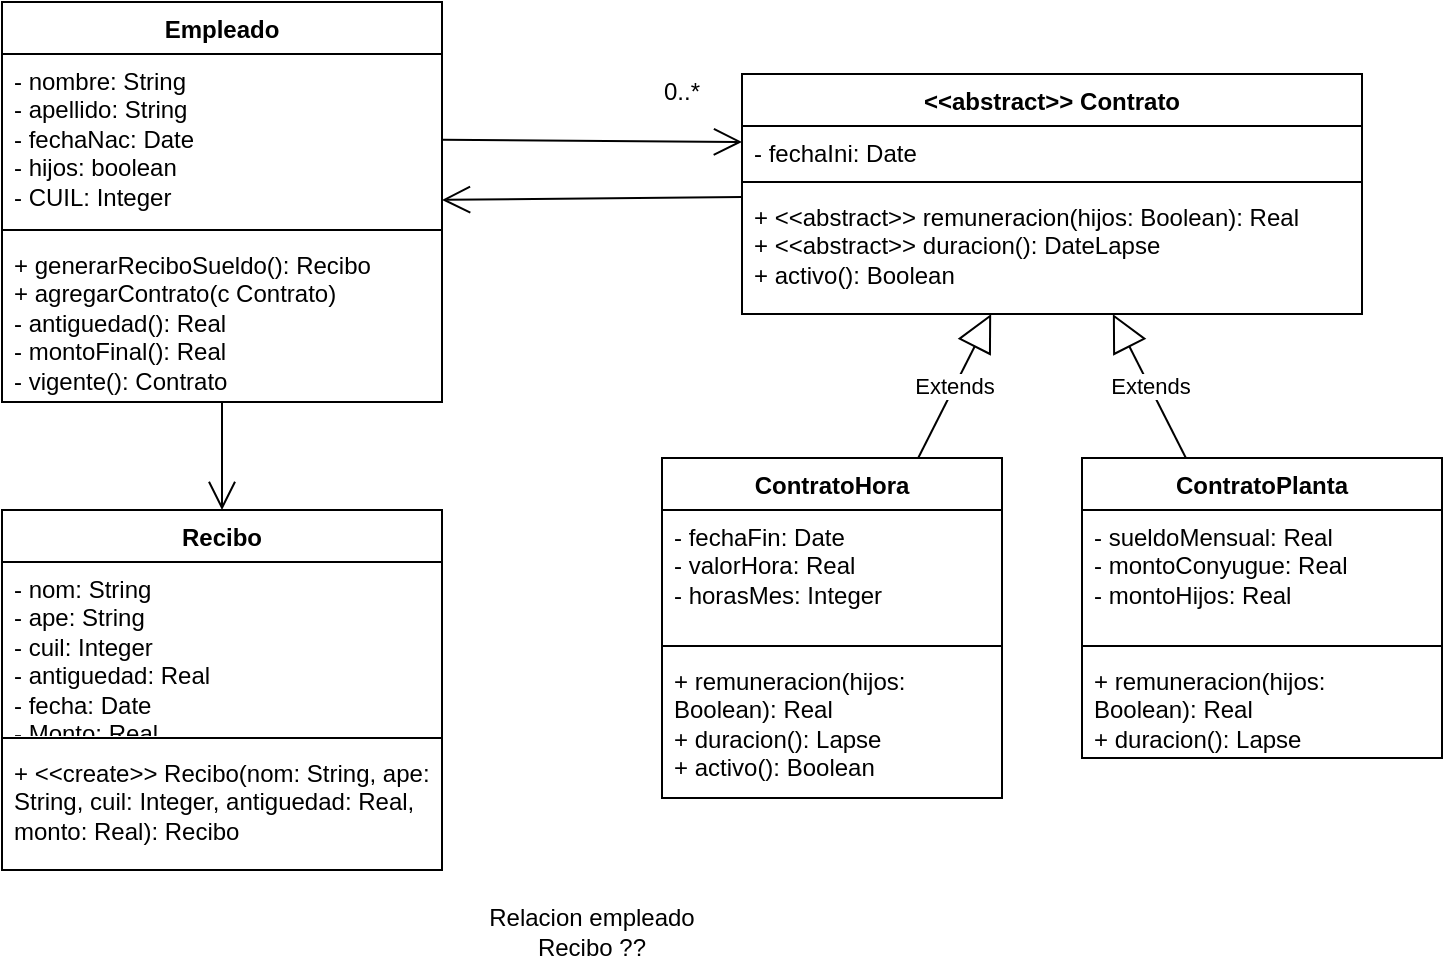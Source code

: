 <mxfile version="22.0.2" type="device">
  <diagram name="Página-1" id="9JrxzAOuYFhR-dRAbIde">
    <mxGraphModel dx="804" dy="805" grid="1" gridSize="10" guides="1" tooltips="1" connect="1" arrows="1" fold="1" page="1" pageScale="1" pageWidth="827" pageHeight="1169" math="0" shadow="0">
      <root>
        <mxCell id="0" />
        <mxCell id="1" parent="0" />
        <mxCell id="D5qzVd7npMkQ03mP55S3-1" value="Empleado" style="swimlane;fontStyle=1;align=center;verticalAlign=top;childLayout=stackLayout;horizontal=1;startSize=26;horizontalStack=0;resizeParent=1;resizeParentMax=0;resizeLast=0;collapsible=1;marginBottom=0;whiteSpace=wrap;html=1;" parent="1" vertex="1">
          <mxGeometry x="90" y="160" width="220" height="200" as="geometry" />
        </mxCell>
        <mxCell id="D5qzVd7npMkQ03mP55S3-2" value="- nombre: String&lt;br&gt;- apellido: String&lt;br&gt;- fechaNac: Date&lt;br&gt;- hijos: boolean&lt;br&gt;- CUIL: Integer" style="text;strokeColor=none;fillColor=none;align=left;verticalAlign=top;spacingLeft=4;spacingRight=4;overflow=hidden;rotatable=0;points=[[0,0.5],[1,0.5]];portConstraint=eastwest;whiteSpace=wrap;html=1;" parent="D5qzVd7npMkQ03mP55S3-1" vertex="1">
          <mxGeometry y="26" width="220" height="84" as="geometry" />
        </mxCell>
        <mxCell id="D5qzVd7npMkQ03mP55S3-3" value="" style="line;strokeWidth=1;fillColor=none;align=left;verticalAlign=middle;spacingTop=-1;spacingLeft=3;spacingRight=3;rotatable=0;labelPosition=right;points=[];portConstraint=eastwest;strokeColor=inherit;" parent="D5qzVd7npMkQ03mP55S3-1" vertex="1">
          <mxGeometry y="110" width="220" height="8" as="geometry" />
        </mxCell>
        <mxCell id="D5qzVd7npMkQ03mP55S3-4" value="+ generarReciboSueldo(): Recibo&lt;br&gt;+ agregarContrato(c Contrato)&lt;br&gt;- antiguedad(): Real&lt;br&gt;- montoFinal(): Real&lt;br&gt;- vigente(): Contrato" style="text;strokeColor=none;fillColor=none;align=left;verticalAlign=top;spacingLeft=4;spacingRight=4;overflow=hidden;rotatable=0;points=[[0,0.5],[1,0.5]];portConstraint=eastwest;whiteSpace=wrap;html=1;" parent="D5qzVd7npMkQ03mP55S3-1" vertex="1">
          <mxGeometry y="118" width="220" height="82" as="geometry" />
        </mxCell>
        <mxCell id="D5qzVd7npMkQ03mP55S3-5" value="&amp;lt;&amp;lt;abstract&amp;gt;&amp;gt; Contrato" style="swimlane;fontStyle=1;align=center;verticalAlign=top;childLayout=stackLayout;horizontal=1;startSize=26;horizontalStack=0;resizeParent=1;resizeParentMax=0;resizeLast=0;collapsible=1;marginBottom=0;whiteSpace=wrap;html=1;" parent="1" vertex="1">
          <mxGeometry x="460" y="196" width="310" height="120" as="geometry" />
        </mxCell>
        <mxCell id="D5qzVd7npMkQ03mP55S3-6" value="- fechaIni: Date" style="text;strokeColor=none;fillColor=none;align=left;verticalAlign=top;spacingLeft=4;spacingRight=4;overflow=hidden;rotatable=0;points=[[0,0.5],[1,0.5]];portConstraint=eastwest;whiteSpace=wrap;html=1;" parent="D5qzVd7npMkQ03mP55S3-5" vertex="1">
          <mxGeometry y="26" width="310" height="24" as="geometry" />
        </mxCell>
        <mxCell id="D5qzVd7npMkQ03mP55S3-7" value="" style="line;strokeWidth=1;fillColor=none;align=left;verticalAlign=middle;spacingTop=-1;spacingLeft=3;spacingRight=3;rotatable=0;labelPosition=right;points=[];portConstraint=eastwest;strokeColor=inherit;" parent="D5qzVd7npMkQ03mP55S3-5" vertex="1">
          <mxGeometry y="50" width="310" height="8" as="geometry" />
        </mxCell>
        <mxCell id="D5qzVd7npMkQ03mP55S3-8" value="+ &amp;lt;&amp;lt;abstract&amp;gt;&amp;gt; remuneracion(hijos: Boolean): Real&lt;br&gt;+ &amp;lt;&amp;lt;abstract&amp;gt;&amp;gt; duracion(): DateLapse&lt;br&gt;+ activo(): Boolean" style="text;strokeColor=none;fillColor=none;align=left;verticalAlign=top;spacingLeft=4;spacingRight=4;overflow=hidden;rotatable=0;points=[[0,0.5],[1,0.5]];portConstraint=eastwest;whiteSpace=wrap;html=1;" parent="D5qzVd7npMkQ03mP55S3-5" vertex="1">
          <mxGeometry y="58" width="310" height="62" as="geometry" />
        </mxCell>
        <mxCell id="D5qzVd7npMkQ03mP55S3-9" value="ContratoHora" style="swimlane;fontStyle=1;align=center;verticalAlign=top;childLayout=stackLayout;horizontal=1;startSize=26;horizontalStack=0;resizeParent=1;resizeParentMax=0;resizeLast=0;collapsible=1;marginBottom=0;whiteSpace=wrap;html=1;" parent="1" vertex="1">
          <mxGeometry x="420" y="388" width="170" height="170" as="geometry" />
        </mxCell>
        <mxCell id="D5qzVd7npMkQ03mP55S3-10" value="- fechaFin: Date&lt;br&gt;- valorHora: Real&lt;br&gt;- horasMes: Integer" style="text;strokeColor=none;fillColor=none;align=left;verticalAlign=top;spacingLeft=4;spacingRight=4;overflow=hidden;rotatable=0;points=[[0,0.5],[1,0.5]];portConstraint=eastwest;whiteSpace=wrap;html=1;" parent="D5qzVd7npMkQ03mP55S3-9" vertex="1">
          <mxGeometry y="26" width="170" height="64" as="geometry" />
        </mxCell>
        <mxCell id="D5qzVd7npMkQ03mP55S3-11" value="" style="line;strokeWidth=1;fillColor=none;align=left;verticalAlign=middle;spacingTop=-1;spacingLeft=3;spacingRight=3;rotatable=0;labelPosition=right;points=[];portConstraint=eastwest;strokeColor=inherit;" parent="D5qzVd7npMkQ03mP55S3-9" vertex="1">
          <mxGeometry y="90" width="170" height="8" as="geometry" />
        </mxCell>
        <mxCell id="D5qzVd7npMkQ03mP55S3-12" value="+ remuneracion(hijos: Boolean): Real&lt;br&gt;+ duracion(): Lapse&lt;br&gt;+ activo(): Boolean" style="text;strokeColor=none;fillColor=none;align=left;verticalAlign=top;spacingLeft=4;spacingRight=4;overflow=hidden;rotatable=0;points=[[0,0.5],[1,0.5]];portConstraint=eastwest;whiteSpace=wrap;html=1;" parent="D5qzVd7npMkQ03mP55S3-9" vertex="1">
          <mxGeometry y="98" width="170" height="72" as="geometry" />
        </mxCell>
        <mxCell id="D5qzVd7npMkQ03mP55S3-14" value="ContratoPlanta" style="swimlane;fontStyle=1;align=center;verticalAlign=top;childLayout=stackLayout;horizontal=1;startSize=26;horizontalStack=0;resizeParent=1;resizeParentMax=0;resizeLast=0;collapsible=1;marginBottom=0;whiteSpace=wrap;html=1;" parent="1" vertex="1">
          <mxGeometry x="630" y="388" width="180" height="150" as="geometry" />
        </mxCell>
        <mxCell id="D5qzVd7npMkQ03mP55S3-15" value="- sueldoMensual: Real&lt;br&gt;- montoConyugue: Real&lt;br&gt;- montoHijos: Real" style="text;strokeColor=none;fillColor=none;align=left;verticalAlign=top;spacingLeft=4;spacingRight=4;overflow=hidden;rotatable=0;points=[[0,0.5],[1,0.5]];portConstraint=eastwest;whiteSpace=wrap;html=1;" parent="D5qzVd7npMkQ03mP55S3-14" vertex="1">
          <mxGeometry y="26" width="180" height="64" as="geometry" />
        </mxCell>
        <mxCell id="D5qzVd7npMkQ03mP55S3-16" value="" style="line;strokeWidth=1;fillColor=none;align=left;verticalAlign=middle;spacingTop=-1;spacingLeft=3;spacingRight=3;rotatable=0;labelPosition=right;points=[];portConstraint=eastwest;strokeColor=inherit;" parent="D5qzVd7npMkQ03mP55S3-14" vertex="1">
          <mxGeometry y="90" width="180" height="8" as="geometry" />
        </mxCell>
        <mxCell id="D5qzVd7npMkQ03mP55S3-17" value="+ remuneracion(hijos: Boolean): Real&lt;br&gt;+ duracion(): Lapse" style="text;strokeColor=none;fillColor=none;align=left;verticalAlign=top;spacingLeft=4;spacingRight=4;overflow=hidden;rotatable=0;points=[[0,0.5],[1,0.5]];portConstraint=eastwest;whiteSpace=wrap;html=1;" parent="D5qzVd7npMkQ03mP55S3-14" vertex="1">
          <mxGeometry y="98" width="180" height="52" as="geometry" />
        </mxCell>
        <mxCell id="D5qzVd7npMkQ03mP55S3-18" value="" style="endArrow=open;endFill=1;endSize=12;html=1;rounded=0;" parent="1" source="D5qzVd7npMkQ03mP55S3-2" edge="1">
          <mxGeometry width="160" relative="1" as="geometry">
            <mxPoint x="350" y="410" as="sourcePoint" />
            <mxPoint x="460" y="230" as="targetPoint" />
          </mxGeometry>
        </mxCell>
        <mxCell id="D5qzVd7npMkQ03mP55S3-21" value="Extends" style="endArrow=block;endSize=16;endFill=0;html=1;rounded=0;" parent="1" source="D5qzVd7npMkQ03mP55S3-9" target="D5qzVd7npMkQ03mP55S3-5" edge="1">
          <mxGeometry width="160" relative="1" as="geometry">
            <mxPoint x="450" y="360" as="sourcePoint" />
            <mxPoint x="610" y="360" as="targetPoint" />
          </mxGeometry>
        </mxCell>
        <mxCell id="D5qzVd7npMkQ03mP55S3-22" value="Extends" style="endArrow=block;endSize=16;endFill=0;html=1;rounded=0;" parent="1" source="D5qzVd7npMkQ03mP55S3-14" target="D5qzVd7npMkQ03mP55S3-5" edge="1">
          <mxGeometry width="160" relative="1" as="geometry">
            <mxPoint x="350" y="410" as="sourcePoint" />
            <mxPoint x="680" y="310" as="targetPoint" />
          </mxGeometry>
        </mxCell>
        <mxCell id="D5qzVd7npMkQ03mP55S3-23" value="0..*" style="text;strokeColor=none;align=center;fillColor=none;html=1;verticalAlign=middle;whiteSpace=wrap;rounded=0;" parent="1" vertex="1">
          <mxGeometry x="400" y="190" width="60" height="30" as="geometry" />
        </mxCell>
        <mxCell id="D5qzVd7npMkQ03mP55S3-28" value="" style="endArrow=open;endFill=1;endSize=12;html=1;rounded=0;" parent="1" source="D5qzVd7npMkQ03mP55S3-1" target="jFN4-DhxZQg7GM17um_5-8" edge="1">
          <mxGeometry width="160" relative="1" as="geometry">
            <mxPoint x="190" y="330" as="sourcePoint" />
            <mxPoint x="189.59" y="410" as="targetPoint" />
          </mxGeometry>
        </mxCell>
        <mxCell id="D5qzVd7npMkQ03mP55S3-29" value="" style="endArrow=open;endFill=1;endSize=12;html=1;rounded=0;" parent="1" source="D5qzVd7npMkQ03mP55S3-5" target="D5qzVd7npMkQ03mP55S3-1" edge="1">
          <mxGeometry width="160" relative="1" as="geometry">
            <mxPoint x="450" y="270" as="sourcePoint" />
            <mxPoint x="510" y="410" as="targetPoint" />
          </mxGeometry>
        </mxCell>
        <mxCell id="jFN4-DhxZQg7GM17um_5-1" value="Relacion empleado Recibo ??" style="text;strokeColor=none;align=center;fillColor=none;html=1;verticalAlign=middle;whiteSpace=wrap;rounded=0;" vertex="1" parent="1">
          <mxGeometry x="320" y="610" width="130" height="30" as="geometry" />
        </mxCell>
        <mxCell id="jFN4-DhxZQg7GM17um_5-8" value="Recibo" style="swimlane;fontStyle=1;align=center;verticalAlign=top;childLayout=stackLayout;horizontal=1;startSize=26;horizontalStack=0;resizeParent=1;resizeParentMax=0;resizeLast=0;collapsible=1;marginBottom=0;whiteSpace=wrap;html=1;" vertex="1" parent="1">
          <mxGeometry x="90" y="414" width="220" height="180" as="geometry" />
        </mxCell>
        <mxCell id="jFN4-DhxZQg7GM17um_5-9" value="- nom: String&lt;br&gt;- ape: String&lt;br&gt;- cuil: Integer&lt;br&gt;- antiguedad: Real&lt;br&gt;- fecha: Date&lt;br&gt;- Monto: Real" style="text;strokeColor=none;fillColor=none;align=left;verticalAlign=top;spacingLeft=4;spacingRight=4;overflow=hidden;rotatable=0;points=[[0,0.5],[1,0.5]];portConstraint=eastwest;whiteSpace=wrap;html=1;" vertex="1" parent="jFN4-DhxZQg7GM17um_5-8">
          <mxGeometry y="26" width="220" height="84" as="geometry" />
        </mxCell>
        <mxCell id="jFN4-DhxZQg7GM17um_5-10" value="" style="line;strokeWidth=1;fillColor=none;align=left;verticalAlign=middle;spacingTop=-1;spacingLeft=3;spacingRight=3;rotatable=0;labelPosition=right;points=[];portConstraint=eastwest;strokeColor=inherit;" vertex="1" parent="jFN4-DhxZQg7GM17um_5-8">
          <mxGeometry y="110" width="220" height="8" as="geometry" />
        </mxCell>
        <mxCell id="jFN4-DhxZQg7GM17um_5-11" value="+ &amp;lt;&amp;lt;create&amp;gt;&amp;gt; Recibo(nom: String, ape: String, cuil: Integer, antiguedad: Real, monto: Real): Recibo" style="text;strokeColor=none;fillColor=none;align=left;verticalAlign=top;spacingLeft=4;spacingRight=4;overflow=hidden;rotatable=0;points=[[0,0.5],[1,0.5]];portConstraint=eastwest;whiteSpace=wrap;html=1;" vertex="1" parent="jFN4-DhxZQg7GM17um_5-8">
          <mxGeometry y="118" width="220" height="62" as="geometry" />
        </mxCell>
      </root>
    </mxGraphModel>
  </diagram>
</mxfile>
